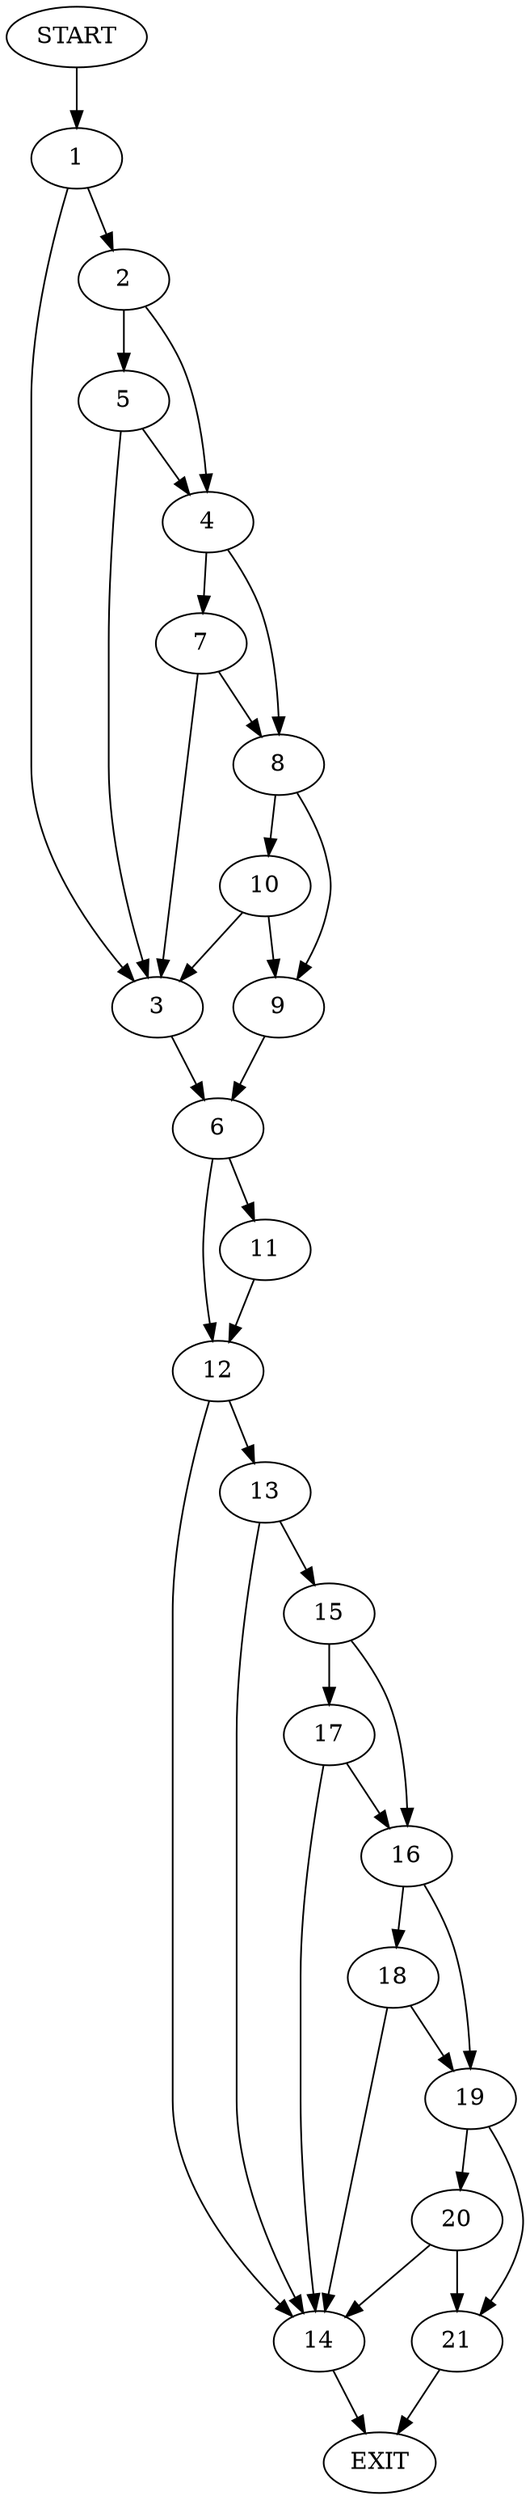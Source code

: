 digraph {
0 [label="START"]
22 [label="EXIT"]
0 -> 1
1 -> 2
1 -> 3
2 -> 4
2 -> 5
3 -> 6
5 -> 4
5 -> 3
4 -> 7
4 -> 8
8 -> 9
8 -> 10
7 -> 3
7 -> 8
9 -> 6
10 -> 9
10 -> 3
6 -> 11
6 -> 12
12 -> 13
12 -> 14
11 -> 12
14 -> 22
13 -> 14
13 -> 15
15 -> 16
15 -> 17
17 -> 16
17 -> 14
16 -> 18
16 -> 19
18 -> 19
18 -> 14
19 -> 20
19 -> 21
21 -> 22
20 -> 21
20 -> 14
}
